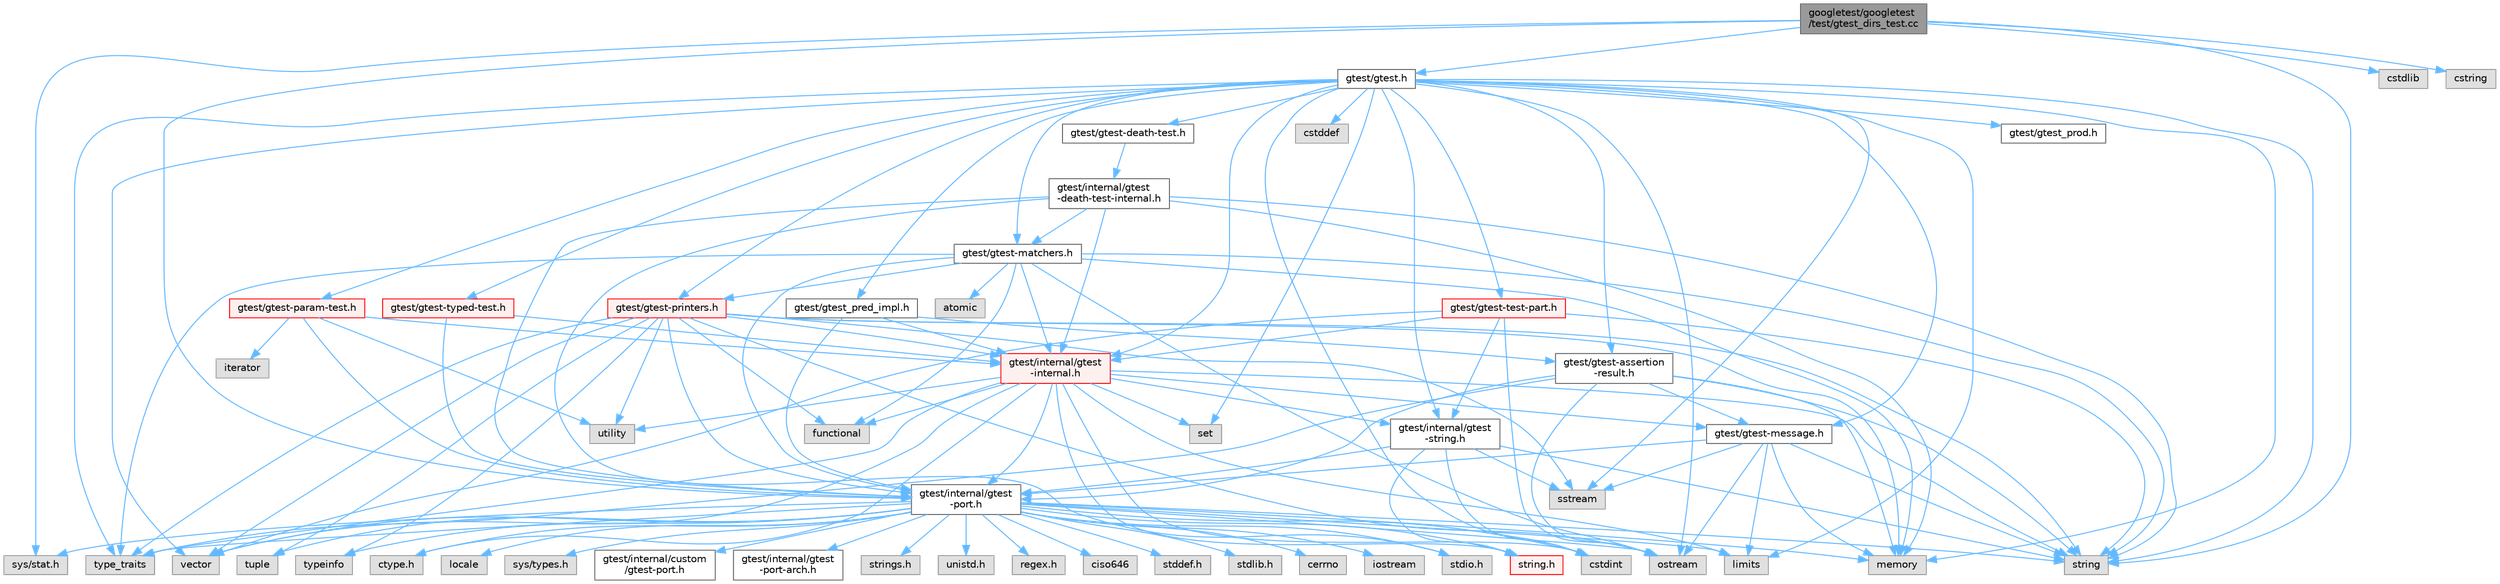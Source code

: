 digraph "googletest/googletest/test/gtest_dirs_test.cc"
{
 // LATEX_PDF_SIZE
  bgcolor="transparent";
  edge [fontname=Helvetica,fontsize=10,labelfontname=Helvetica,labelfontsize=10];
  node [fontname=Helvetica,fontsize=10,shape=box,height=0.2,width=0.4];
  Node1 [id="Node000001",label="googletest/googletest\l/test/gtest_dirs_test.cc",height=0.2,width=0.4,color="gray40", fillcolor="grey60", style="filled", fontcolor="black",tooltip=" "];
  Node1 -> Node2 [id="edge126_Node000001_Node000002",color="steelblue1",style="solid",tooltip=" "];
  Node2 [id="Node000002",label="sys/stat.h",height=0.2,width=0.4,color="grey60", fillcolor="#E0E0E0", style="filled",tooltip=" "];
  Node1 -> Node3 [id="edge127_Node000001_Node000003",color="steelblue1",style="solid",tooltip=" "];
  Node3 [id="Node000003",label="cstdlib",height=0.2,width=0.4,color="grey60", fillcolor="#E0E0E0", style="filled",tooltip=" "];
  Node1 -> Node4 [id="edge128_Node000001_Node000004",color="steelblue1",style="solid",tooltip=" "];
  Node4 [id="Node000004",label="cstring",height=0.2,width=0.4,color="grey60", fillcolor="#E0E0E0", style="filled",tooltip=" "];
  Node1 -> Node5 [id="edge129_Node000001_Node000005",color="steelblue1",style="solid",tooltip=" "];
  Node5 [id="Node000005",label="string",height=0.2,width=0.4,color="grey60", fillcolor="#E0E0E0", style="filled",tooltip=" "];
  Node1 -> Node6 [id="edge130_Node000001_Node000006",color="steelblue1",style="solid",tooltip=" "];
  Node6 [id="Node000006",label="gtest/gtest.h",height=0.2,width=0.4,color="grey40", fillcolor="white", style="filled",URL="$gtest_8h.html",tooltip=" "];
  Node6 -> Node7 [id="edge131_Node000006_Node000007",color="steelblue1",style="solid",tooltip=" "];
  Node7 [id="Node000007",label="cstddef",height=0.2,width=0.4,color="grey60", fillcolor="#E0E0E0", style="filled",tooltip=" "];
  Node6 -> Node8 [id="edge132_Node000006_Node000008",color="steelblue1",style="solid",tooltip=" "];
  Node8 [id="Node000008",label="cstdint",height=0.2,width=0.4,color="grey60", fillcolor="#E0E0E0", style="filled",tooltip=" "];
  Node6 -> Node9 [id="edge133_Node000006_Node000009",color="steelblue1",style="solid",tooltip=" "];
  Node9 [id="Node000009",label="limits",height=0.2,width=0.4,color="grey60", fillcolor="#E0E0E0", style="filled",tooltip=" "];
  Node6 -> Node10 [id="edge134_Node000006_Node000010",color="steelblue1",style="solid",tooltip=" "];
  Node10 [id="Node000010",label="memory",height=0.2,width=0.4,color="grey60", fillcolor="#E0E0E0", style="filled",tooltip=" "];
  Node6 -> Node11 [id="edge135_Node000006_Node000011",color="steelblue1",style="solid",tooltip=" "];
  Node11 [id="Node000011",label="ostream",height=0.2,width=0.4,color="grey60", fillcolor="#E0E0E0", style="filled",tooltip=" "];
  Node6 -> Node12 [id="edge136_Node000006_Node000012",color="steelblue1",style="solid",tooltip=" "];
  Node12 [id="Node000012",label="set",height=0.2,width=0.4,color="grey60", fillcolor="#E0E0E0", style="filled",tooltip=" "];
  Node6 -> Node13 [id="edge137_Node000006_Node000013",color="steelblue1",style="solid",tooltip=" "];
  Node13 [id="Node000013",label="sstream",height=0.2,width=0.4,color="grey60", fillcolor="#E0E0E0", style="filled",tooltip=" "];
  Node6 -> Node5 [id="edge138_Node000006_Node000005",color="steelblue1",style="solid",tooltip=" "];
  Node6 -> Node14 [id="edge139_Node000006_Node000014",color="steelblue1",style="solid",tooltip=" "];
  Node14 [id="Node000014",label="type_traits",height=0.2,width=0.4,color="grey60", fillcolor="#E0E0E0", style="filled",tooltip=" "];
  Node6 -> Node15 [id="edge140_Node000006_Node000015",color="steelblue1",style="solid",tooltip=" "];
  Node15 [id="Node000015",label="vector",height=0.2,width=0.4,color="grey60", fillcolor="#E0E0E0", style="filled",tooltip=" "];
  Node6 -> Node16 [id="edge141_Node000006_Node000016",color="steelblue1",style="solid",tooltip=" "];
  Node16 [id="Node000016",label="gtest/gtest-assertion\l-result.h",height=0.2,width=0.4,color="grey40", fillcolor="white", style="filled",URL="$gtest-assertion-result_8h.html",tooltip=" "];
  Node16 -> Node10 [id="edge142_Node000016_Node000010",color="steelblue1",style="solid",tooltip=" "];
  Node16 -> Node11 [id="edge143_Node000016_Node000011",color="steelblue1",style="solid",tooltip=" "];
  Node16 -> Node5 [id="edge144_Node000016_Node000005",color="steelblue1",style="solid",tooltip=" "];
  Node16 -> Node14 [id="edge145_Node000016_Node000014",color="steelblue1",style="solid",tooltip=" "];
  Node16 -> Node17 [id="edge146_Node000016_Node000017",color="steelblue1",style="solid",tooltip=" "];
  Node17 [id="Node000017",label="gtest/gtest-message.h",height=0.2,width=0.4,color="grey40", fillcolor="white", style="filled",URL="$gtest-message_8h.html",tooltip=" "];
  Node17 -> Node9 [id="edge147_Node000017_Node000009",color="steelblue1",style="solid",tooltip=" "];
  Node17 -> Node10 [id="edge148_Node000017_Node000010",color="steelblue1",style="solid",tooltip=" "];
  Node17 -> Node11 [id="edge149_Node000017_Node000011",color="steelblue1",style="solid",tooltip=" "];
  Node17 -> Node13 [id="edge150_Node000017_Node000013",color="steelblue1",style="solid",tooltip=" "];
  Node17 -> Node5 [id="edge151_Node000017_Node000005",color="steelblue1",style="solid",tooltip=" "];
  Node17 -> Node18 [id="edge152_Node000017_Node000018",color="steelblue1",style="solid",tooltip=" "];
  Node18 [id="Node000018",label="gtest/internal/gtest\l-port.h",height=0.2,width=0.4,color="grey40", fillcolor="white", style="filled",URL="$gtest-port_8h.html",tooltip=" "];
  Node18 -> Node19 [id="edge153_Node000018_Node000019",color="steelblue1",style="solid",tooltip=" "];
  Node19 [id="Node000019",label="ciso646",height=0.2,width=0.4,color="grey60", fillcolor="#E0E0E0", style="filled",tooltip=" "];
  Node18 -> Node20 [id="edge154_Node000018_Node000020",color="steelblue1",style="solid",tooltip=" "];
  Node20 [id="Node000020",label="ctype.h",height=0.2,width=0.4,color="grey60", fillcolor="#E0E0E0", style="filled",tooltip=" "];
  Node18 -> Node21 [id="edge155_Node000018_Node000021",color="steelblue1",style="solid",tooltip=" "];
  Node21 [id="Node000021",label="stddef.h",height=0.2,width=0.4,color="grey60", fillcolor="#E0E0E0", style="filled",tooltip=" "];
  Node18 -> Node22 [id="edge156_Node000018_Node000022",color="steelblue1",style="solid",tooltip=" "];
  Node22 [id="Node000022",label="stdio.h",height=0.2,width=0.4,color="grey60", fillcolor="#E0E0E0", style="filled",tooltip=" "];
  Node18 -> Node23 [id="edge157_Node000018_Node000023",color="steelblue1",style="solid",tooltip=" "];
  Node23 [id="Node000023",label="stdlib.h",height=0.2,width=0.4,color="grey60", fillcolor="#E0E0E0", style="filled",tooltip=" "];
  Node18 -> Node24 [id="edge158_Node000018_Node000024",color="steelblue1",style="solid",tooltip=" "];
  Node24 [id="Node000024",label="string.h",height=0.2,width=0.4,color="red", fillcolor="#FFF0F0", style="filled",URL="$string_8h.html",tooltip=" "];
  Node18 -> Node33 [id="edge159_Node000018_Node000033",color="steelblue1",style="solid",tooltip=" "];
  Node33 [id="Node000033",label="cerrno",height=0.2,width=0.4,color="grey60", fillcolor="#E0E0E0", style="filled",tooltip=" "];
  Node18 -> Node8 [id="edge160_Node000018_Node000008",color="steelblue1",style="solid",tooltip=" "];
  Node18 -> Node34 [id="edge161_Node000018_Node000034",color="steelblue1",style="solid",tooltip=" "];
  Node34 [id="Node000034",label="iostream",height=0.2,width=0.4,color="grey60", fillcolor="#E0E0E0", style="filled",tooltip=" "];
  Node18 -> Node9 [id="edge162_Node000018_Node000009",color="steelblue1",style="solid",tooltip=" "];
  Node18 -> Node35 [id="edge163_Node000018_Node000035",color="steelblue1",style="solid",tooltip=" "];
  Node35 [id="Node000035",label="locale",height=0.2,width=0.4,color="grey60", fillcolor="#E0E0E0", style="filled",tooltip=" "];
  Node18 -> Node10 [id="edge164_Node000018_Node000010",color="steelblue1",style="solid",tooltip=" "];
  Node18 -> Node11 [id="edge165_Node000018_Node000011",color="steelblue1",style="solid",tooltip=" "];
  Node18 -> Node5 [id="edge166_Node000018_Node000005",color="steelblue1",style="solid",tooltip=" "];
  Node18 -> Node36 [id="edge167_Node000018_Node000036",color="steelblue1",style="solid",tooltip=" "];
  Node36 [id="Node000036",label="tuple",height=0.2,width=0.4,color="grey60", fillcolor="#E0E0E0", style="filled",tooltip=" "];
  Node18 -> Node14 [id="edge168_Node000018_Node000014",color="steelblue1",style="solid",tooltip=" "];
  Node18 -> Node15 [id="edge169_Node000018_Node000015",color="steelblue1",style="solid",tooltip=" "];
  Node18 -> Node2 [id="edge170_Node000018_Node000002",color="steelblue1",style="solid",tooltip=" "];
  Node18 -> Node37 [id="edge171_Node000018_Node000037",color="steelblue1",style="solid",tooltip=" "];
  Node37 [id="Node000037",label="sys/types.h",height=0.2,width=0.4,color="grey60", fillcolor="#E0E0E0", style="filled",tooltip=" "];
  Node18 -> Node38 [id="edge172_Node000018_Node000038",color="steelblue1",style="solid",tooltip=" "];
  Node38 [id="Node000038",label="gtest/internal/custom\l/gtest-port.h",height=0.2,width=0.4,color="grey40", fillcolor="white", style="filled",URL="$custom_2gtest-port_8h.html",tooltip=" "];
  Node18 -> Node39 [id="edge173_Node000018_Node000039",color="steelblue1",style="solid",tooltip=" "];
  Node39 [id="Node000039",label="gtest/internal/gtest\l-port-arch.h",height=0.2,width=0.4,color="grey40", fillcolor="white", style="filled",URL="$gtest-port-arch_8h.html",tooltip=" "];
  Node18 -> Node40 [id="edge174_Node000018_Node000040",color="steelblue1",style="solid",tooltip=" "];
  Node40 [id="Node000040",label="strings.h",height=0.2,width=0.4,color="grey60", fillcolor="#E0E0E0", style="filled",tooltip=" "];
  Node18 -> Node41 [id="edge175_Node000018_Node000041",color="steelblue1",style="solid",tooltip=" "];
  Node41 [id="Node000041",label="unistd.h",height=0.2,width=0.4,color="grey60", fillcolor="#E0E0E0", style="filled",tooltip=" "];
  Node18 -> Node42 [id="edge176_Node000018_Node000042",color="steelblue1",style="solid",tooltip=" "];
  Node42 [id="Node000042",label="regex.h",height=0.2,width=0.4,color="grey60", fillcolor="#E0E0E0", style="filled",tooltip=" "];
  Node18 -> Node43 [id="edge177_Node000018_Node000043",color="steelblue1",style="solid",tooltip=" "];
  Node43 [id="Node000043",label="typeinfo",height=0.2,width=0.4,color="grey60", fillcolor="#E0E0E0", style="filled",tooltip=" "];
  Node16 -> Node18 [id="edge178_Node000016_Node000018",color="steelblue1",style="solid",tooltip=" "];
  Node6 -> Node44 [id="edge179_Node000006_Node000044",color="steelblue1",style="solid",tooltip=" "];
  Node44 [id="Node000044",label="gtest/gtest-death-test.h",height=0.2,width=0.4,color="grey40", fillcolor="white", style="filled",URL="$gtest-death-test_8h.html",tooltip=" "];
  Node44 -> Node45 [id="edge180_Node000044_Node000045",color="steelblue1",style="solid",tooltip=" "];
  Node45 [id="Node000045",label="gtest/internal/gtest\l-death-test-internal.h",height=0.2,width=0.4,color="grey40", fillcolor="white", style="filled",URL="$gtest-death-test-internal_8h.html",tooltip=" "];
  Node45 -> Node22 [id="edge181_Node000045_Node000022",color="steelblue1",style="solid",tooltip=" "];
  Node45 -> Node10 [id="edge182_Node000045_Node000010",color="steelblue1",style="solid",tooltip=" "];
  Node45 -> Node5 [id="edge183_Node000045_Node000005",color="steelblue1",style="solid",tooltip=" "];
  Node45 -> Node46 [id="edge184_Node000045_Node000046",color="steelblue1",style="solid",tooltip=" "];
  Node46 [id="Node000046",label="gtest/gtest-matchers.h",height=0.2,width=0.4,color="grey40", fillcolor="white", style="filled",URL="$gtest-matchers_8h.html",tooltip=" "];
  Node46 -> Node47 [id="edge185_Node000046_Node000047",color="steelblue1",style="solid",tooltip=" "];
  Node47 [id="Node000047",label="atomic",height=0.2,width=0.4,color="grey60", fillcolor="#E0E0E0", style="filled",tooltip=" "];
  Node46 -> Node48 [id="edge186_Node000046_Node000048",color="steelblue1",style="solid",tooltip=" "];
  Node48 [id="Node000048",label="functional",height=0.2,width=0.4,color="grey60", fillcolor="#E0E0E0", style="filled",tooltip=" "];
  Node46 -> Node10 [id="edge187_Node000046_Node000010",color="steelblue1",style="solid",tooltip=" "];
  Node46 -> Node11 [id="edge188_Node000046_Node000011",color="steelblue1",style="solid",tooltip=" "];
  Node46 -> Node5 [id="edge189_Node000046_Node000005",color="steelblue1",style="solid",tooltip=" "];
  Node46 -> Node14 [id="edge190_Node000046_Node000014",color="steelblue1",style="solid",tooltip=" "];
  Node46 -> Node49 [id="edge191_Node000046_Node000049",color="steelblue1",style="solid",tooltip=" "];
  Node49 [id="Node000049",label="gtest/gtest-printers.h",height=0.2,width=0.4,color="red", fillcolor="#FFF0F0", style="filled",URL="$gtest-printers_8h.html",tooltip=" "];
  Node49 -> Node48 [id="edge192_Node000049_Node000048",color="steelblue1",style="solid",tooltip=" "];
  Node49 -> Node10 [id="edge193_Node000049_Node000010",color="steelblue1",style="solid",tooltip=" "];
  Node49 -> Node11 [id="edge194_Node000049_Node000011",color="steelblue1",style="solid",tooltip=" "];
  Node49 -> Node13 [id="edge195_Node000049_Node000013",color="steelblue1",style="solid",tooltip=" "];
  Node49 -> Node5 [id="edge196_Node000049_Node000005",color="steelblue1",style="solid",tooltip=" "];
  Node49 -> Node36 [id="edge197_Node000049_Node000036",color="steelblue1",style="solid",tooltip=" "];
  Node49 -> Node14 [id="edge198_Node000049_Node000014",color="steelblue1",style="solid",tooltip=" "];
  Node49 -> Node43 [id="edge199_Node000049_Node000043",color="steelblue1",style="solid",tooltip=" "];
  Node49 -> Node27 [id="edge200_Node000049_Node000027",color="steelblue1",style="solid",tooltip=" "];
  Node27 [id="Node000027",label="utility",height=0.2,width=0.4,color="grey60", fillcolor="#E0E0E0", style="filled",tooltip=" "];
  Node49 -> Node15 [id="edge201_Node000049_Node000015",color="steelblue1",style="solid",tooltip=" "];
  Node49 -> Node50 [id="edge202_Node000049_Node000050",color="steelblue1",style="solid",tooltip=" "];
  Node50 [id="Node000050",label="gtest/internal/gtest\l-internal.h",height=0.2,width=0.4,color="red", fillcolor="#FFF0F0", style="filled",URL="$gtest-internal_8h.html",tooltip=" "];
  Node50 -> Node18 [id="edge203_Node000050_Node000018",color="steelblue1",style="solid",tooltip=" "];
  Node50 -> Node20 [id="edge204_Node000050_Node000020",color="steelblue1",style="solid",tooltip=" "];
  Node50 -> Node24 [id="edge205_Node000050_Node000024",color="steelblue1",style="solid",tooltip=" "];
  Node50 -> Node8 [id="edge206_Node000050_Node000008",color="steelblue1",style="solid",tooltip=" "];
  Node50 -> Node48 [id="edge207_Node000050_Node000048",color="steelblue1",style="solid",tooltip=" "];
  Node50 -> Node9 [id="edge208_Node000050_Node000009",color="steelblue1",style="solid",tooltip=" "];
  Node50 -> Node12 [id="edge209_Node000050_Node000012",color="steelblue1",style="solid",tooltip=" "];
  Node50 -> Node5 [id="edge210_Node000050_Node000005",color="steelblue1",style="solid",tooltip=" "];
  Node50 -> Node14 [id="edge211_Node000050_Node000014",color="steelblue1",style="solid",tooltip=" "];
  Node50 -> Node27 [id="edge212_Node000050_Node000027",color="steelblue1",style="solid",tooltip=" "];
  Node50 -> Node15 [id="edge213_Node000050_Node000015",color="steelblue1",style="solid",tooltip=" "];
  Node50 -> Node17 [id="edge214_Node000050_Node000017",color="steelblue1",style="solid",tooltip=" "];
  Node50 -> Node54 [id="edge215_Node000050_Node000054",color="steelblue1",style="solid",tooltip=" "];
  Node54 [id="Node000054",label="gtest/internal/gtest\l-string.h",height=0.2,width=0.4,color="grey40", fillcolor="white", style="filled",URL="$gtest-string_8h.html",tooltip=" "];
  Node54 -> Node24 [id="edge216_Node000054_Node000024",color="steelblue1",style="solid",tooltip=" "];
  Node54 -> Node8 [id="edge217_Node000054_Node000008",color="steelblue1",style="solid",tooltip=" "];
  Node54 -> Node13 [id="edge218_Node000054_Node000013",color="steelblue1",style="solid",tooltip=" "];
  Node54 -> Node5 [id="edge219_Node000054_Node000005",color="steelblue1",style="solid",tooltip=" "];
  Node54 -> Node18 [id="edge220_Node000054_Node000018",color="steelblue1",style="solid",tooltip=" "];
  Node49 -> Node18 [id="edge221_Node000049_Node000018",color="steelblue1",style="solid",tooltip=" "];
  Node46 -> Node50 [id="edge222_Node000046_Node000050",color="steelblue1",style="solid",tooltip=" "];
  Node46 -> Node18 [id="edge223_Node000046_Node000018",color="steelblue1",style="solid",tooltip=" "];
  Node45 -> Node50 [id="edge224_Node000045_Node000050",color="steelblue1",style="solid",tooltip=" "];
  Node45 -> Node18 [id="edge225_Node000045_Node000018",color="steelblue1",style="solid",tooltip=" "];
  Node6 -> Node46 [id="edge226_Node000006_Node000046",color="steelblue1",style="solid",tooltip=" "];
  Node6 -> Node17 [id="edge227_Node000006_Node000017",color="steelblue1",style="solid",tooltip=" "];
  Node6 -> Node57 [id="edge228_Node000006_Node000057",color="steelblue1",style="solid",tooltip=" "];
  Node57 [id="Node000057",label="gtest/gtest-param-test.h",height=0.2,width=0.4,color="red", fillcolor="#FFF0F0", style="filled",URL="$gtest-param-test_8h.html",tooltip=" "];
  Node57 -> Node29 [id="edge229_Node000057_Node000029",color="steelblue1",style="solid",tooltip=" "];
  Node29 [id="Node000029",label="iterator",height=0.2,width=0.4,color="grey60", fillcolor="#E0E0E0", style="filled",tooltip=" "];
  Node57 -> Node27 [id="edge230_Node000057_Node000027",color="steelblue1",style="solid",tooltip=" "];
  Node57 -> Node50 [id="edge231_Node000057_Node000050",color="steelblue1",style="solid",tooltip=" "];
  Node57 -> Node18 [id="edge232_Node000057_Node000018",color="steelblue1",style="solid",tooltip=" "];
  Node6 -> Node49 [id="edge233_Node000006_Node000049",color="steelblue1",style="solid",tooltip=" "];
  Node6 -> Node61 [id="edge234_Node000006_Node000061",color="steelblue1",style="solid",tooltip=" "];
  Node61 [id="Node000061",label="gtest/gtest-test-part.h",height=0.2,width=0.4,color="red", fillcolor="#FFF0F0", style="filled",URL="$gtest-test-part_8h.html",tooltip=" "];
  Node61 -> Node11 [id="edge235_Node000061_Node000011",color="steelblue1",style="solid",tooltip=" "];
  Node61 -> Node5 [id="edge236_Node000061_Node000005",color="steelblue1",style="solid",tooltip=" "];
  Node61 -> Node15 [id="edge237_Node000061_Node000015",color="steelblue1",style="solid",tooltip=" "];
  Node61 -> Node50 [id="edge238_Node000061_Node000050",color="steelblue1",style="solid",tooltip=" "];
  Node61 -> Node54 [id="edge239_Node000061_Node000054",color="steelblue1",style="solid",tooltip=" "];
  Node6 -> Node63 [id="edge240_Node000006_Node000063",color="steelblue1",style="solid",tooltip=" "];
  Node63 [id="Node000063",label="gtest/gtest-typed-test.h",height=0.2,width=0.4,color="red", fillcolor="#FFF0F0", style="filled",URL="$gtest-typed-test_8h.html",tooltip=" "];
  Node63 -> Node50 [id="edge241_Node000063_Node000050",color="steelblue1",style="solid",tooltip=" "];
  Node63 -> Node18 [id="edge242_Node000063_Node000018",color="steelblue1",style="solid",tooltip=" "];
  Node6 -> Node64 [id="edge243_Node000006_Node000064",color="steelblue1",style="solid",tooltip=" "];
  Node64 [id="Node000064",label="gtest/gtest_pred_impl.h",height=0.2,width=0.4,color="grey40", fillcolor="white", style="filled",URL="$gtest__pred__impl_8h.html",tooltip=" "];
  Node64 -> Node16 [id="edge244_Node000064_Node000016",color="steelblue1",style="solid",tooltip=" "];
  Node64 -> Node50 [id="edge245_Node000064_Node000050",color="steelblue1",style="solid",tooltip=" "];
  Node64 -> Node18 [id="edge246_Node000064_Node000018",color="steelblue1",style="solid",tooltip=" "];
  Node6 -> Node65 [id="edge247_Node000006_Node000065",color="steelblue1",style="solid",tooltip=" "];
  Node65 [id="Node000065",label="gtest/gtest_prod.h",height=0.2,width=0.4,color="grey40", fillcolor="white", style="filled",URL="$gtest__prod_8h.html",tooltip=" "];
  Node6 -> Node50 [id="edge248_Node000006_Node000050",color="steelblue1",style="solid",tooltip=" "];
  Node6 -> Node54 [id="edge249_Node000006_Node000054",color="steelblue1",style="solid",tooltip=" "];
  Node1 -> Node18 [id="edge250_Node000001_Node000018",color="steelblue1",style="solid",tooltip=" "];
}
